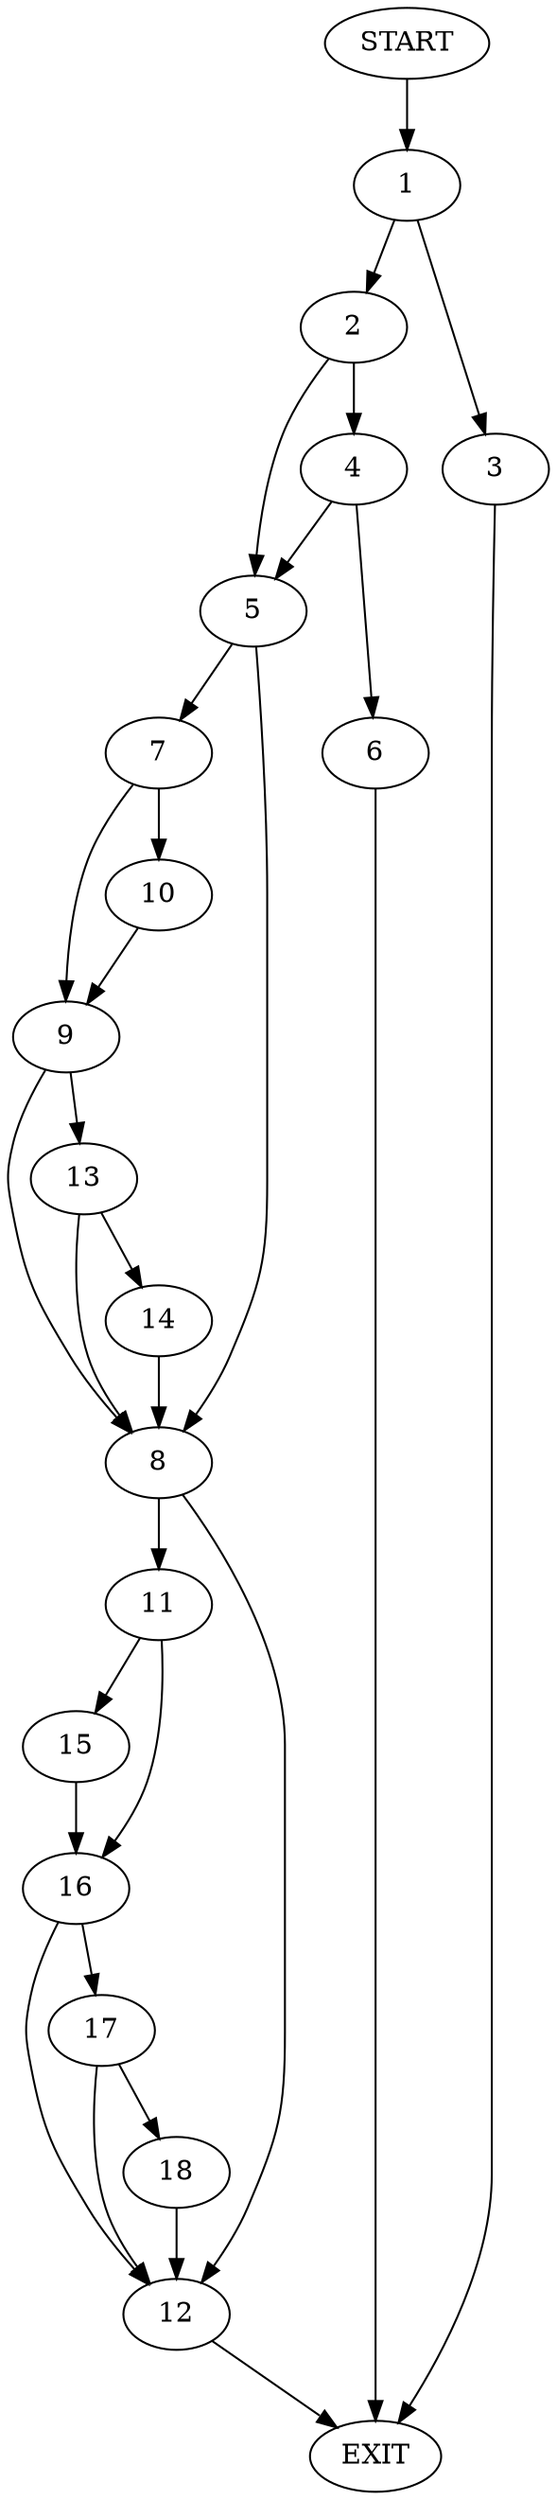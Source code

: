 digraph {
0 [label="START"]
19 [label="EXIT"]
0 -> 1
1 -> 2
1 -> 3
3 -> 19
2 -> 4
2 -> 5
4 -> 6
4 -> 5
5 -> 7
5 -> 8
6 -> 19
7 -> 9
7 -> 10
8 -> 11
8 -> 12
9 -> 13
9 -> 8
10 -> 9
13 -> 14
13 -> 8
14 -> 8
11 -> 15
11 -> 16
12 -> 19
15 -> 16
16 -> 17
16 -> 12
17 -> 18
17 -> 12
18 -> 12
}
